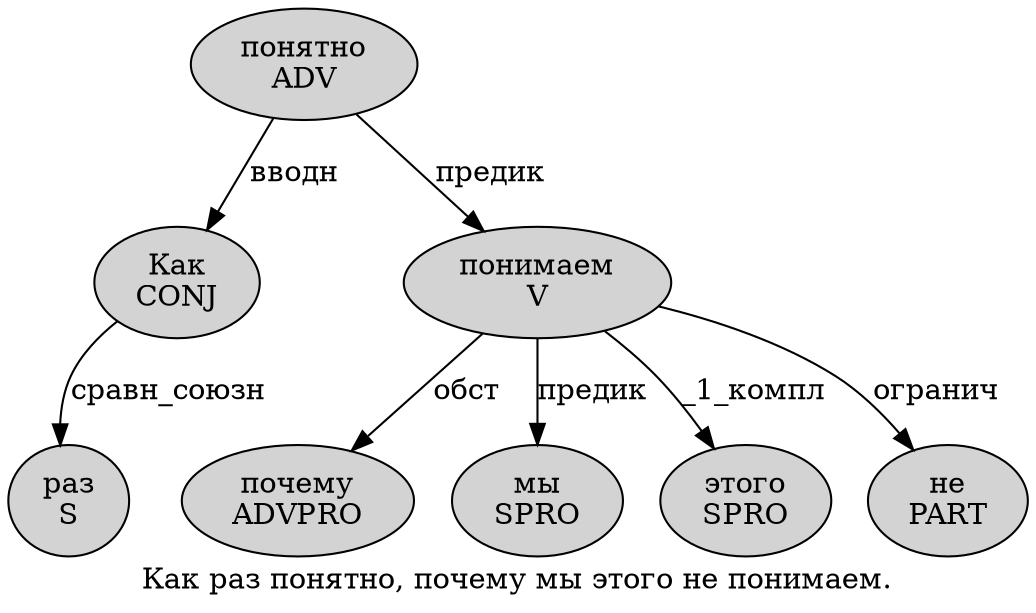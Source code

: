 digraph SENTENCE_4401 {
	graph [label="Как раз понятно, почему мы этого не понимаем."]
	node [style=filled]
		0 [label="Как
CONJ" color="" fillcolor=lightgray penwidth=1 shape=ellipse]
		1 [label="раз
S" color="" fillcolor=lightgray penwidth=1 shape=ellipse]
		2 [label="понятно
ADV" color="" fillcolor=lightgray penwidth=1 shape=ellipse]
		4 [label="почему
ADVPRO" color="" fillcolor=lightgray penwidth=1 shape=ellipse]
		5 [label="мы
SPRO" color="" fillcolor=lightgray penwidth=1 shape=ellipse]
		6 [label="этого
SPRO" color="" fillcolor=lightgray penwidth=1 shape=ellipse]
		7 [label="не
PART" color="" fillcolor=lightgray penwidth=1 shape=ellipse]
		8 [label="понимаем
V" color="" fillcolor=lightgray penwidth=1 shape=ellipse]
			8 -> 4 [label="обст"]
			8 -> 5 [label="предик"]
			8 -> 6 [label="_1_компл"]
			8 -> 7 [label="огранич"]
			2 -> 0 [label="вводн"]
			2 -> 8 [label="предик"]
			0 -> 1 [label="сравн_союзн"]
}